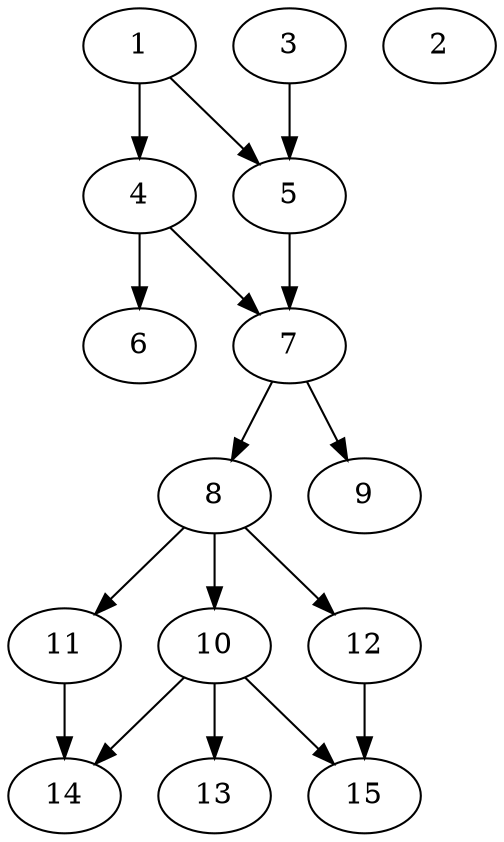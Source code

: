 // DAG automatically generated by daggen at Thu Oct  3 13:59:26 2019
// ./daggen --dot -n 15 --ccr 0.4 --fat 0.5 --regular 0.9 --density 0.7 --mindata 5242880 --maxdata 52428800 
digraph G {
  1 [size="56204800", alpha="0.14", expect_size="22481920"] 
  1 -> 4 [size ="22481920"]
  1 -> 5 [size ="22481920"]
  2 [size="112061440", alpha="0.01", expect_size="44824576"] 
  3 [size="98731520", alpha="0.17", expect_size="39492608"] 
  3 -> 5 [size ="39492608"]
  4 [size="24691200", alpha="0.02", expect_size="9876480"] 
  4 -> 6 [size ="9876480"]
  4 -> 7 [size ="9876480"]
  5 [size="32309760", alpha="0.07", expect_size="12923904"] 
  5 -> 7 [size ="12923904"]
  6 [size="117614080", alpha="0.10", expect_size="47045632"] 
  7 [size="43194880", alpha="0.06", expect_size="17277952"] 
  7 -> 8 [size ="17277952"]
  7 -> 9 [size ="17277952"]
  8 [size="122772480", alpha="0.13", expect_size="49108992"] 
  8 -> 10 [size ="49108992"]
  8 -> 11 [size ="49108992"]
  8 -> 12 [size ="49108992"]
  9 [size="65694720", alpha="0.13", expect_size="26277888"] 
  10 [size="87050240", alpha="0.05", expect_size="34820096"] 
  10 -> 13 [size ="34820096"]
  10 -> 14 [size ="34820096"]
  10 -> 15 [size ="34820096"]
  11 [size="71610880", alpha="0.09", expect_size="28644352"] 
  11 -> 14 [size ="28644352"]
  12 [size="36037120", alpha="0.14", expect_size="14414848"] 
  12 -> 15 [size ="14414848"]
  13 [size="43978240", alpha="0.13", expect_size="17591296"] 
  14 [size="28730880", alpha="0.17", expect_size="11492352"] 
  15 [size="38394880", alpha="0.05", expect_size="15357952"] 
}
